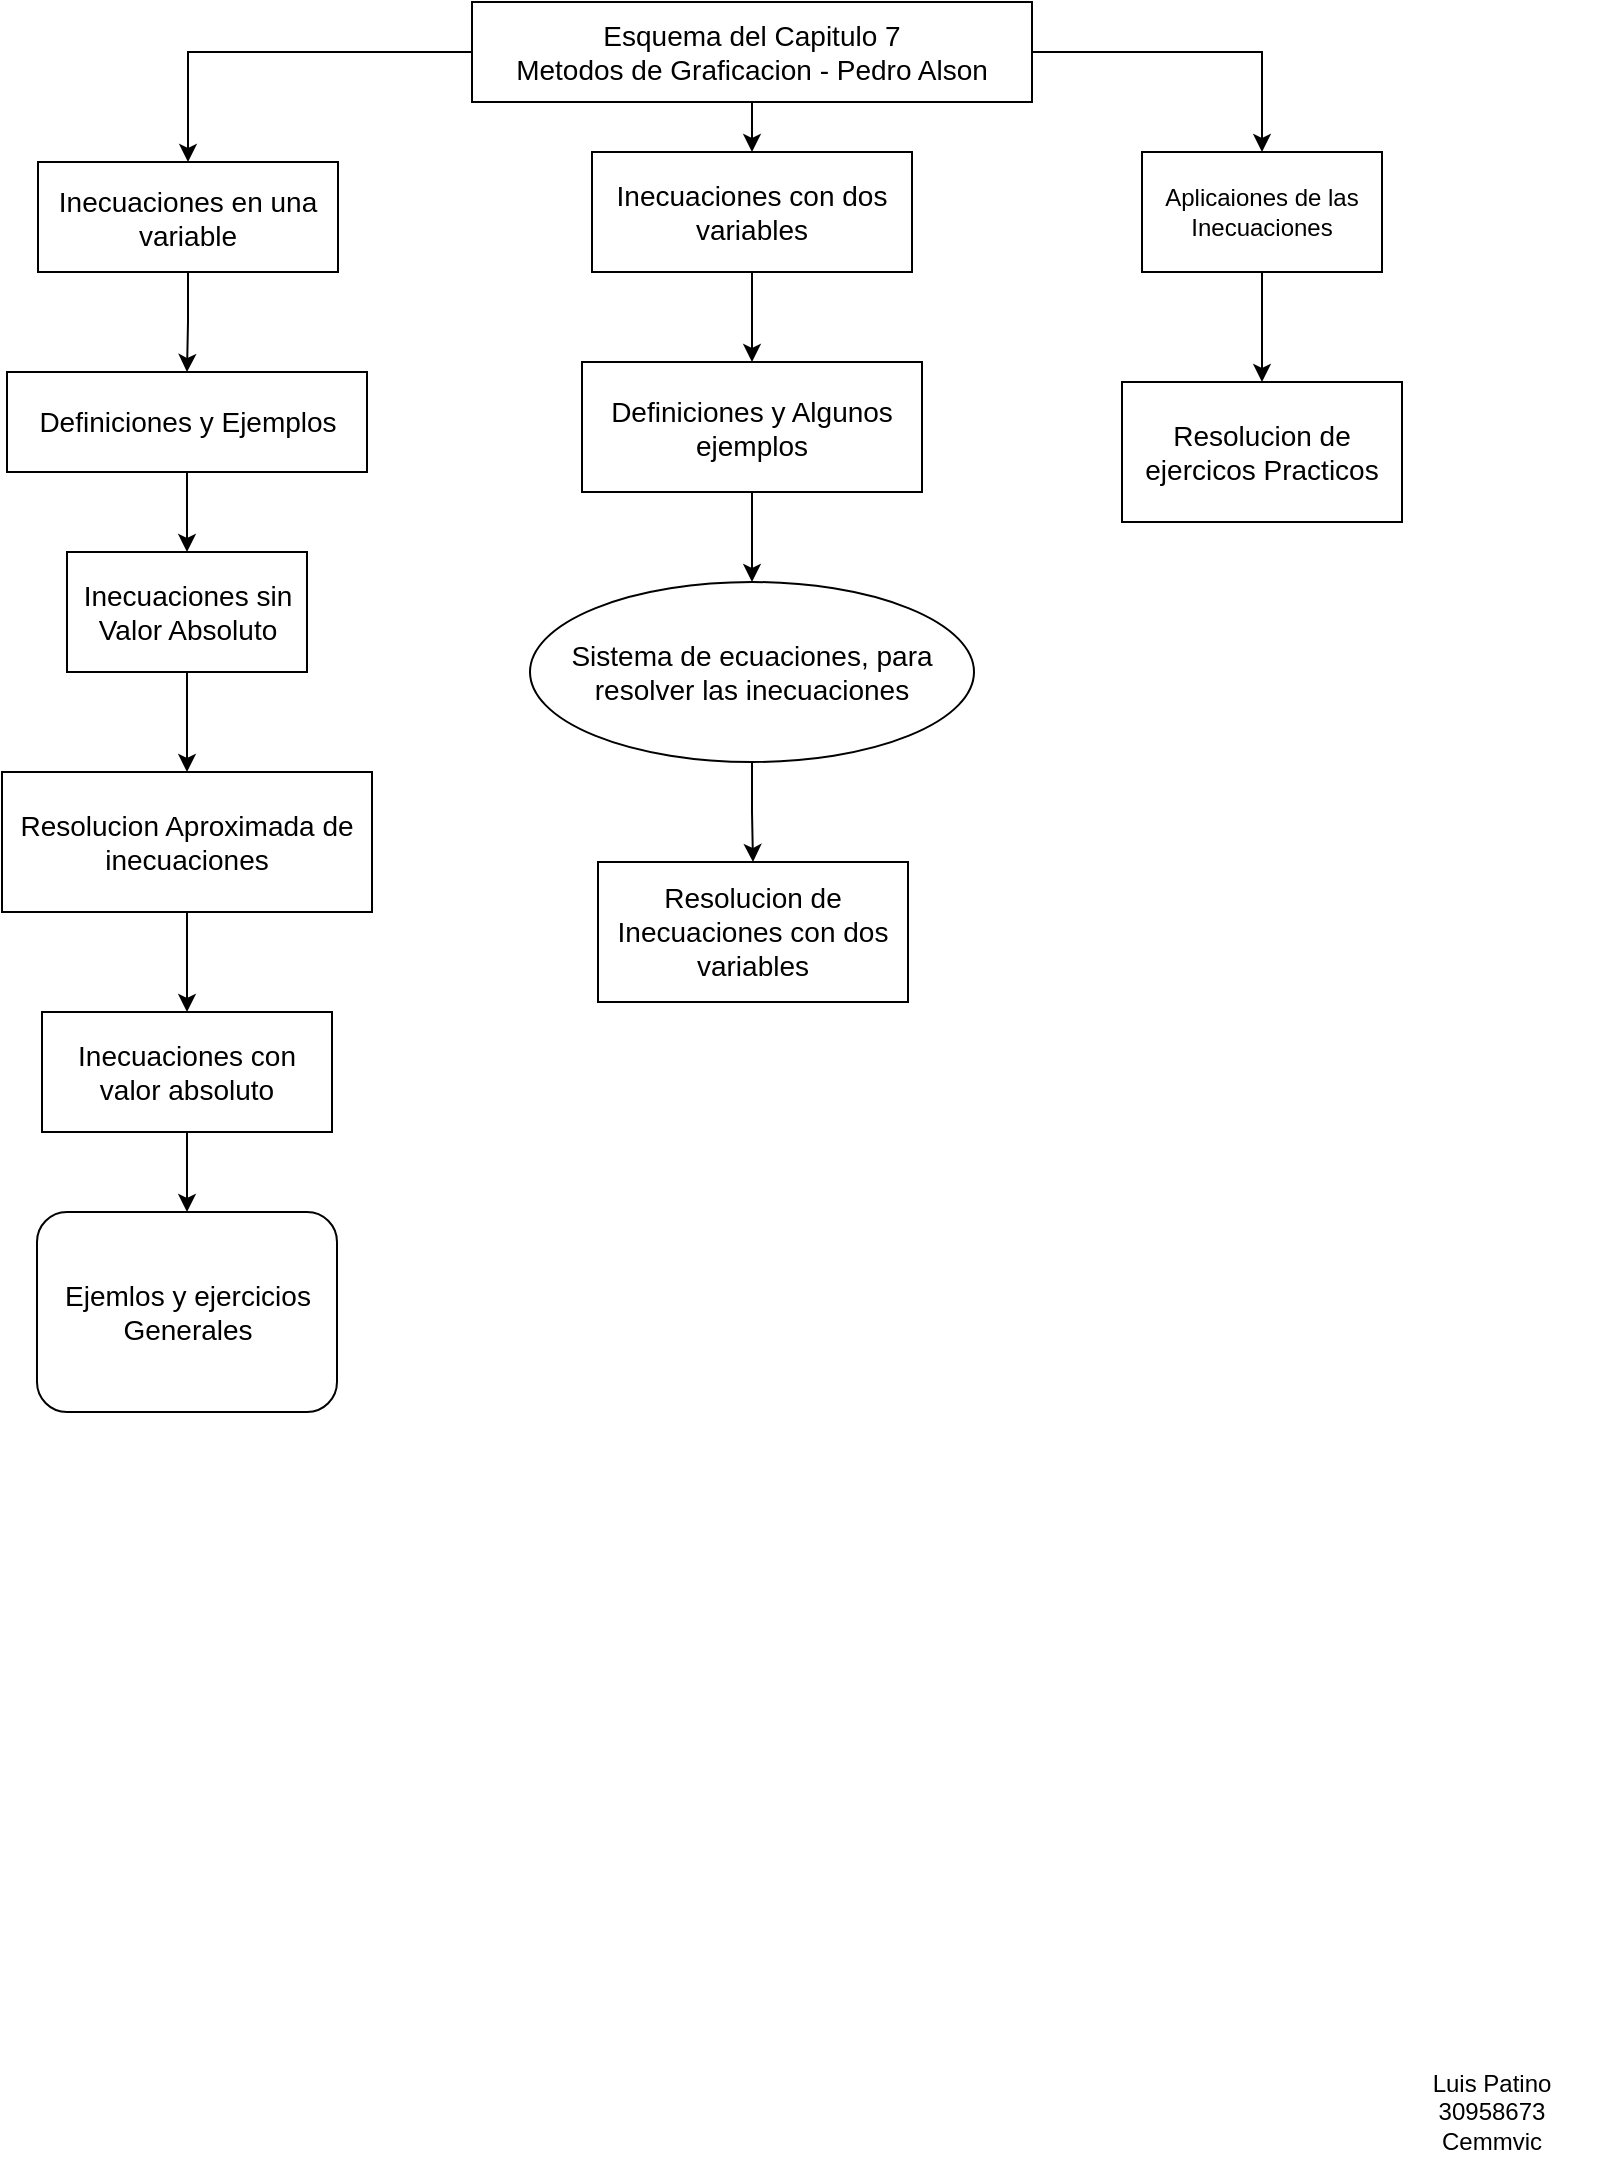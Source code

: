 <mxfile version="26.1.1">
  <diagram name="Page-1" id="3AyVMmp76hwWcoCmLLa8">
    <mxGraphModel dx="1434" dy="749" grid="1" gridSize="10" guides="1" tooltips="1" connect="1" arrows="1" fold="1" page="1" pageScale="1" pageWidth="850" pageHeight="1100" math="0" shadow="0">
      <root>
        <mxCell id="0" />
        <mxCell id="1" parent="0" />
        <mxCell id="MkOw1DYcNHuiIUs4hIeb-15" style="edgeStyle=orthogonalEdgeStyle;rounded=0;orthogonalLoop=1;jettySize=auto;html=1;exitX=0.5;exitY=1;exitDx=0;exitDy=0;entryX=0.5;entryY=0;entryDx=0;entryDy=0;" parent="1" source="MkOw1DYcNHuiIUs4hIeb-1" target="MkOw1DYcNHuiIUs4hIeb-14" edge="1">
          <mxGeometry relative="1" as="geometry" />
        </mxCell>
        <mxCell id="MkOw1DYcNHuiIUs4hIeb-24" style="edgeStyle=orthogonalEdgeStyle;rounded=0;orthogonalLoop=1;jettySize=auto;html=1;exitX=1;exitY=0.5;exitDx=0;exitDy=0;entryX=0.5;entryY=0;entryDx=0;entryDy=0;" parent="1" source="MkOw1DYcNHuiIUs4hIeb-1" target="MkOw1DYcNHuiIUs4hIeb-23" edge="1">
          <mxGeometry relative="1" as="geometry" />
        </mxCell>
        <mxCell id="MkOw1DYcNHuiIUs4hIeb-31" style="edgeStyle=orthogonalEdgeStyle;rounded=0;orthogonalLoop=1;jettySize=auto;html=1;exitX=0;exitY=0.5;exitDx=0;exitDy=0;entryX=0.5;entryY=0;entryDx=0;entryDy=0;" parent="1" source="MkOw1DYcNHuiIUs4hIeb-1" target="MkOw1DYcNHuiIUs4hIeb-29" edge="1">
          <mxGeometry relative="1" as="geometry" />
        </mxCell>
        <mxCell id="MkOw1DYcNHuiIUs4hIeb-1" value="&lt;div&gt;&lt;font style=&quot;font-size: 14px;&quot;&gt;Esquema del Capitulo 7&lt;/font&gt;&lt;/div&gt;&lt;div&gt;&lt;font style=&quot;font-size: 14px;&quot;&gt;Metodos de Graficacion - Pedro Alson&lt;/font&gt;&lt;br&gt;&lt;/div&gt;" style="rounded=0;whiteSpace=wrap;html=1;" parent="1" vertex="1">
          <mxGeometry x="285" y="20" width="280" height="50" as="geometry" />
        </mxCell>
        <mxCell id="MkOw1DYcNHuiIUs4hIeb-26" style="edgeStyle=orthogonalEdgeStyle;rounded=0;orthogonalLoop=1;jettySize=auto;html=1;exitX=0.5;exitY=1;exitDx=0;exitDy=0;" parent="1" source="MkOw1DYcNHuiIUs4hIeb-2" target="MkOw1DYcNHuiIUs4hIeb-25" edge="1">
          <mxGeometry relative="1" as="geometry" />
        </mxCell>
        <mxCell id="MkOw1DYcNHuiIUs4hIeb-2" value="&lt;font style=&quot;font-size: 14px;&quot;&gt;Definiciones y Ejemplos&lt;/font&gt;" style="rounded=0;whiteSpace=wrap;html=1;" parent="1" vertex="1">
          <mxGeometry x="52.5" y="205" width="180" height="50" as="geometry" />
        </mxCell>
        <mxCell id="MkOw1DYcNHuiIUs4hIeb-10" style="edgeStyle=orthogonalEdgeStyle;rounded=0;orthogonalLoop=1;jettySize=auto;html=1;exitX=0.5;exitY=1;exitDx=0;exitDy=0;" parent="1" source="MkOw1DYcNHuiIUs4hIeb-6" target="MkOw1DYcNHuiIUs4hIeb-9" edge="1">
          <mxGeometry relative="1" as="geometry" />
        </mxCell>
        <mxCell id="MkOw1DYcNHuiIUs4hIeb-6" value="&lt;font style=&quot;font-size: 14px;&quot;&gt;Resolucion Aproximada de inecuaciones&lt;/font&gt;" style="rounded=0;whiteSpace=wrap;html=1;" parent="1" vertex="1">
          <mxGeometry x="50" y="405" width="185" height="70" as="geometry" />
        </mxCell>
        <mxCell id="MkOw1DYcNHuiIUs4hIeb-13" style="edgeStyle=orthogonalEdgeStyle;rounded=0;orthogonalLoop=1;jettySize=auto;html=1;exitX=0.5;exitY=1;exitDx=0;exitDy=0;entryX=0.5;entryY=0;entryDx=0;entryDy=0;" parent="1" source="MkOw1DYcNHuiIUs4hIeb-9" target="MkOw1DYcNHuiIUs4hIeb-12" edge="1">
          <mxGeometry relative="1" as="geometry" />
        </mxCell>
        <mxCell id="MkOw1DYcNHuiIUs4hIeb-9" value="&lt;font style=&quot;font-size: 14px;&quot;&gt;Inecuaciones con valor absoluto&lt;/font&gt;" style="rounded=0;whiteSpace=wrap;html=1;" parent="1" vertex="1">
          <mxGeometry x="70" y="525" width="145" height="60" as="geometry" />
        </mxCell>
        <mxCell id="MkOw1DYcNHuiIUs4hIeb-12" value="&lt;font style=&quot;font-size: 14px;&quot;&gt;Ejemlos y ejercicios Generales&lt;/font&gt;" style="rounded=1;whiteSpace=wrap;html=1;" parent="1" vertex="1">
          <mxGeometry x="67.5" y="625" width="150" height="100" as="geometry" />
        </mxCell>
        <mxCell id="MkOw1DYcNHuiIUs4hIeb-17" style="edgeStyle=orthogonalEdgeStyle;rounded=0;orthogonalLoop=1;jettySize=auto;html=1;exitX=0.5;exitY=1;exitDx=0;exitDy=0;entryX=0.5;entryY=0;entryDx=0;entryDy=0;" parent="1" source="MkOw1DYcNHuiIUs4hIeb-14" target="MkOw1DYcNHuiIUs4hIeb-16" edge="1">
          <mxGeometry relative="1" as="geometry" />
        </mxCell>
        <mxCell id="MkOw1DYcNHuiIUs4hIeb-14" value="&lt;font style=&quot;font-size: 14px;&quot;&gt;Inecuaciones con dos variables&lt;/font&gt;" style="rounded=0;whiteSpace=wrap;html=1;" parent="1" vertex="1">
          <mxGeometry x="345" y="95" width="160" height="60" as="geometry" />
        </mxCell>
        <mxCell id="MkOw1DYcNHuiIUs4hIeb-20" style="edgeStyle=orthogonalEdgeStyle;rounded=0;orthogonalLoop=1;jettySize=auto;html=1;exitX=0.5;exitY=1;exitDx=0;exitDy=0;entryX=0.5;entryY=0;entryDx=0;entryDy=0;" parent="1" source="MkOw1DYcNHuiIUs4hIeb-16" target="MkOw1DYcNHuiIUs4hIeb-19" edge="1">
          <mxGeometry relative="1" as="geometry" />
        </mxCell>
        <mxCell id="MkOw1DYcNHuiIUs4hIeb-16" value="&lt;font style=&quot;font-size: 14px;&quot;&gt;Definiciones y Algunos ejemplos&lt;/font&gt;" style="rounded=0;whiteSpace=wrap;html=1;" parent="1" vertex="1">
          <mxGeometry x="340" y="200" width="170" height="65" as="geometry" />
        </mxCell>
        <mxCell id="MkOw1DYcNHuiIUs4hIeb-22" style="edgeStyle=orthogonalEdgeStyle;rounded=0;orthogonalLoop=1;jettySize=auto;html=1;exitX=0.5;exitY=1;exitDx=0;exitDy=0;" parent="1" source="MkOw1DYcNHuiIUs4hIeb-19" target="MkOw1DYcNHuiIUs4hIeb-21" edge="1">
          <mxGeometry relative="1" as="geometry" />
        </mxCell>
        <mxCell id="MkOw1DYcNHuiIUs4hIeb-19" value="&lt;font style=&quot;font-size: 14px;&quot;&gt;Sistema de ecuaciones, para resolver las inecuaciones&lt;/font&gt;" style="ellipse;whiteSpace=wrap;html=1;" parent="1" vertex="1">
          <mxGeometry x="314" y="310" width="222" height="90" as="geometry" />
        </mxCell>
        <mxCell id="MkOw1DYcNHuiIUs4hIeb-21" value="&lt;font style=&quot;font-size: 14px;&quot;&gt;Resolucion de Inecuaciones con dos variables&lt;/font&gt;" style="rounded=0;whiteSpace=wrap;html=1;" parent="1" vertex="1">
          <mxGeometry x="348" y="450" width="155" height="70" as="geometry" />
        </mxCell>
        <mxCell id="MkOw1DYcNHuiIUs4hIeb-32" style="edgeStyle=orthogonalEdgeStyle;rounded=0;orthogonalLoop=1;jettySize=auto;html=1;exitX=0.5;exitY=1;exitDx=0;exitDy=0;entryX=0.5;entryY=0;entryDx=0;entryDy=0;" parent="1" source="MkOw1DYcNHuiIUs4hIeb-23" target="MkOw1DYcNHuiIUs4hIeb-28" edge="1">
          <mxGeometry relative="1" as="geometry" />
        </mxCell>
        <mxCell id="MkOw1DYcNHuiIUs4hIeb-23" value="Aplicaiones de las Inecuaciones" style="rounded=0;whiteSpace=wrap;html=1;" parent="1" vertex="1">
          <mxGeometry x="620" y="95" width="120" height="60" as="geometry" />
        </mxCell>
        <mxCell id="MkOw1DYcNHuiIUs4hIeb-27" style="edgeStyle=orthogonalEdgeStyle;rounded=0;orthogonalLoop=1;jettySize=auto;html=1;exitX=0.5;exitY=1;exitDx=0;exitDy=0;entryX=0.5;entryY=0;entryDx=0;entryDy=0;" parent="1" source="MkOw1DYcNHuiIUs4hIeb-25" target="MkOw1DYcNHuiIUs4hIeb-6" edge="1">
          <mxGeometry relative="1" as="geometry" />
        </mxCell>
        <mxCell id="MkOw1DYcNHuiIUs4hIeb-25" value="&lt;font style=&quot;font-size: 14px;&quot;&gt;Inecuaciones sin Valor Absoluto&lt;/font&gt;" style="rounded=0;whiteSpace=wrap;html=1;" parent="1" vertex="1">
          <mxGeometry x="82.5" y="295" width="120" height="60" as="geometry" />
        </mxCell>
        <mxCell id="MkOw1DYcNHuiIUs4hIeb-28" value="&lt;font style=&quot;font-size: 14px;&quot;&gt;Resolucion de ejercicos Practicos&lt;/font&gt;" style="rounded=0;whiteSpace=wrap;html=1;" parent="1" vertex="1">
          <mxGeometry x="610" y="210" width="140" height="70" as="geometry" />
        </mxCell>
        <mxCell id="MkOw1DYcNHuiIUs4hIeb-30" style="edgeStyle=orthogonalEdgeStyle;rounded=0;orthogonalLoop=1;jettySize=auto;html=1;exitX=0.5;exitY=1;exitDx=0;exitDy=0;" parent="1" source="MkOw1DYcNHuiIUs4hIeb-29" target="MkOw1DYcNHuiIUs4hIeb-2" edge="1">
          <mxGeometry relative="1" as="geometry" />
        </mxCell>
        <mxCell id="MkOw1DYcNHuiIUs4hIeb-29" value="&lt;font style=&quot;font-size: 14px;&quot;&gt;Inecuaciones en una variable&lt;/font&gt;" style="rounded=0;whiteSpace=wrap;html=1;" parent="1" vertex="1">
          <mxGeometry x="68" y="100" width="150" height="55" as="geometry" />
        </mxCell>
        <mxCell id="bZgRTKHH9K4wG6YEcAxq-1" value="&lt;div&gt;Luis Patino&lt;/div&gt;&lt;div&gt;30958673&lt;/div&gt;&lt;div&gt;Cemmvic&lt;br&gt;&lt;/div&gt;" style="text;html=1;align=center;verticalAlign=middle;whiteSpace=wrap;rounded=0;" vertex="1" parent="1">
          <mxGeometry x="740" y="1060" width="110" height="30" as="geometry" />
        </mxCell>
      </root>
    </mxGraphModel>
  </diagram>
</mxfile>
